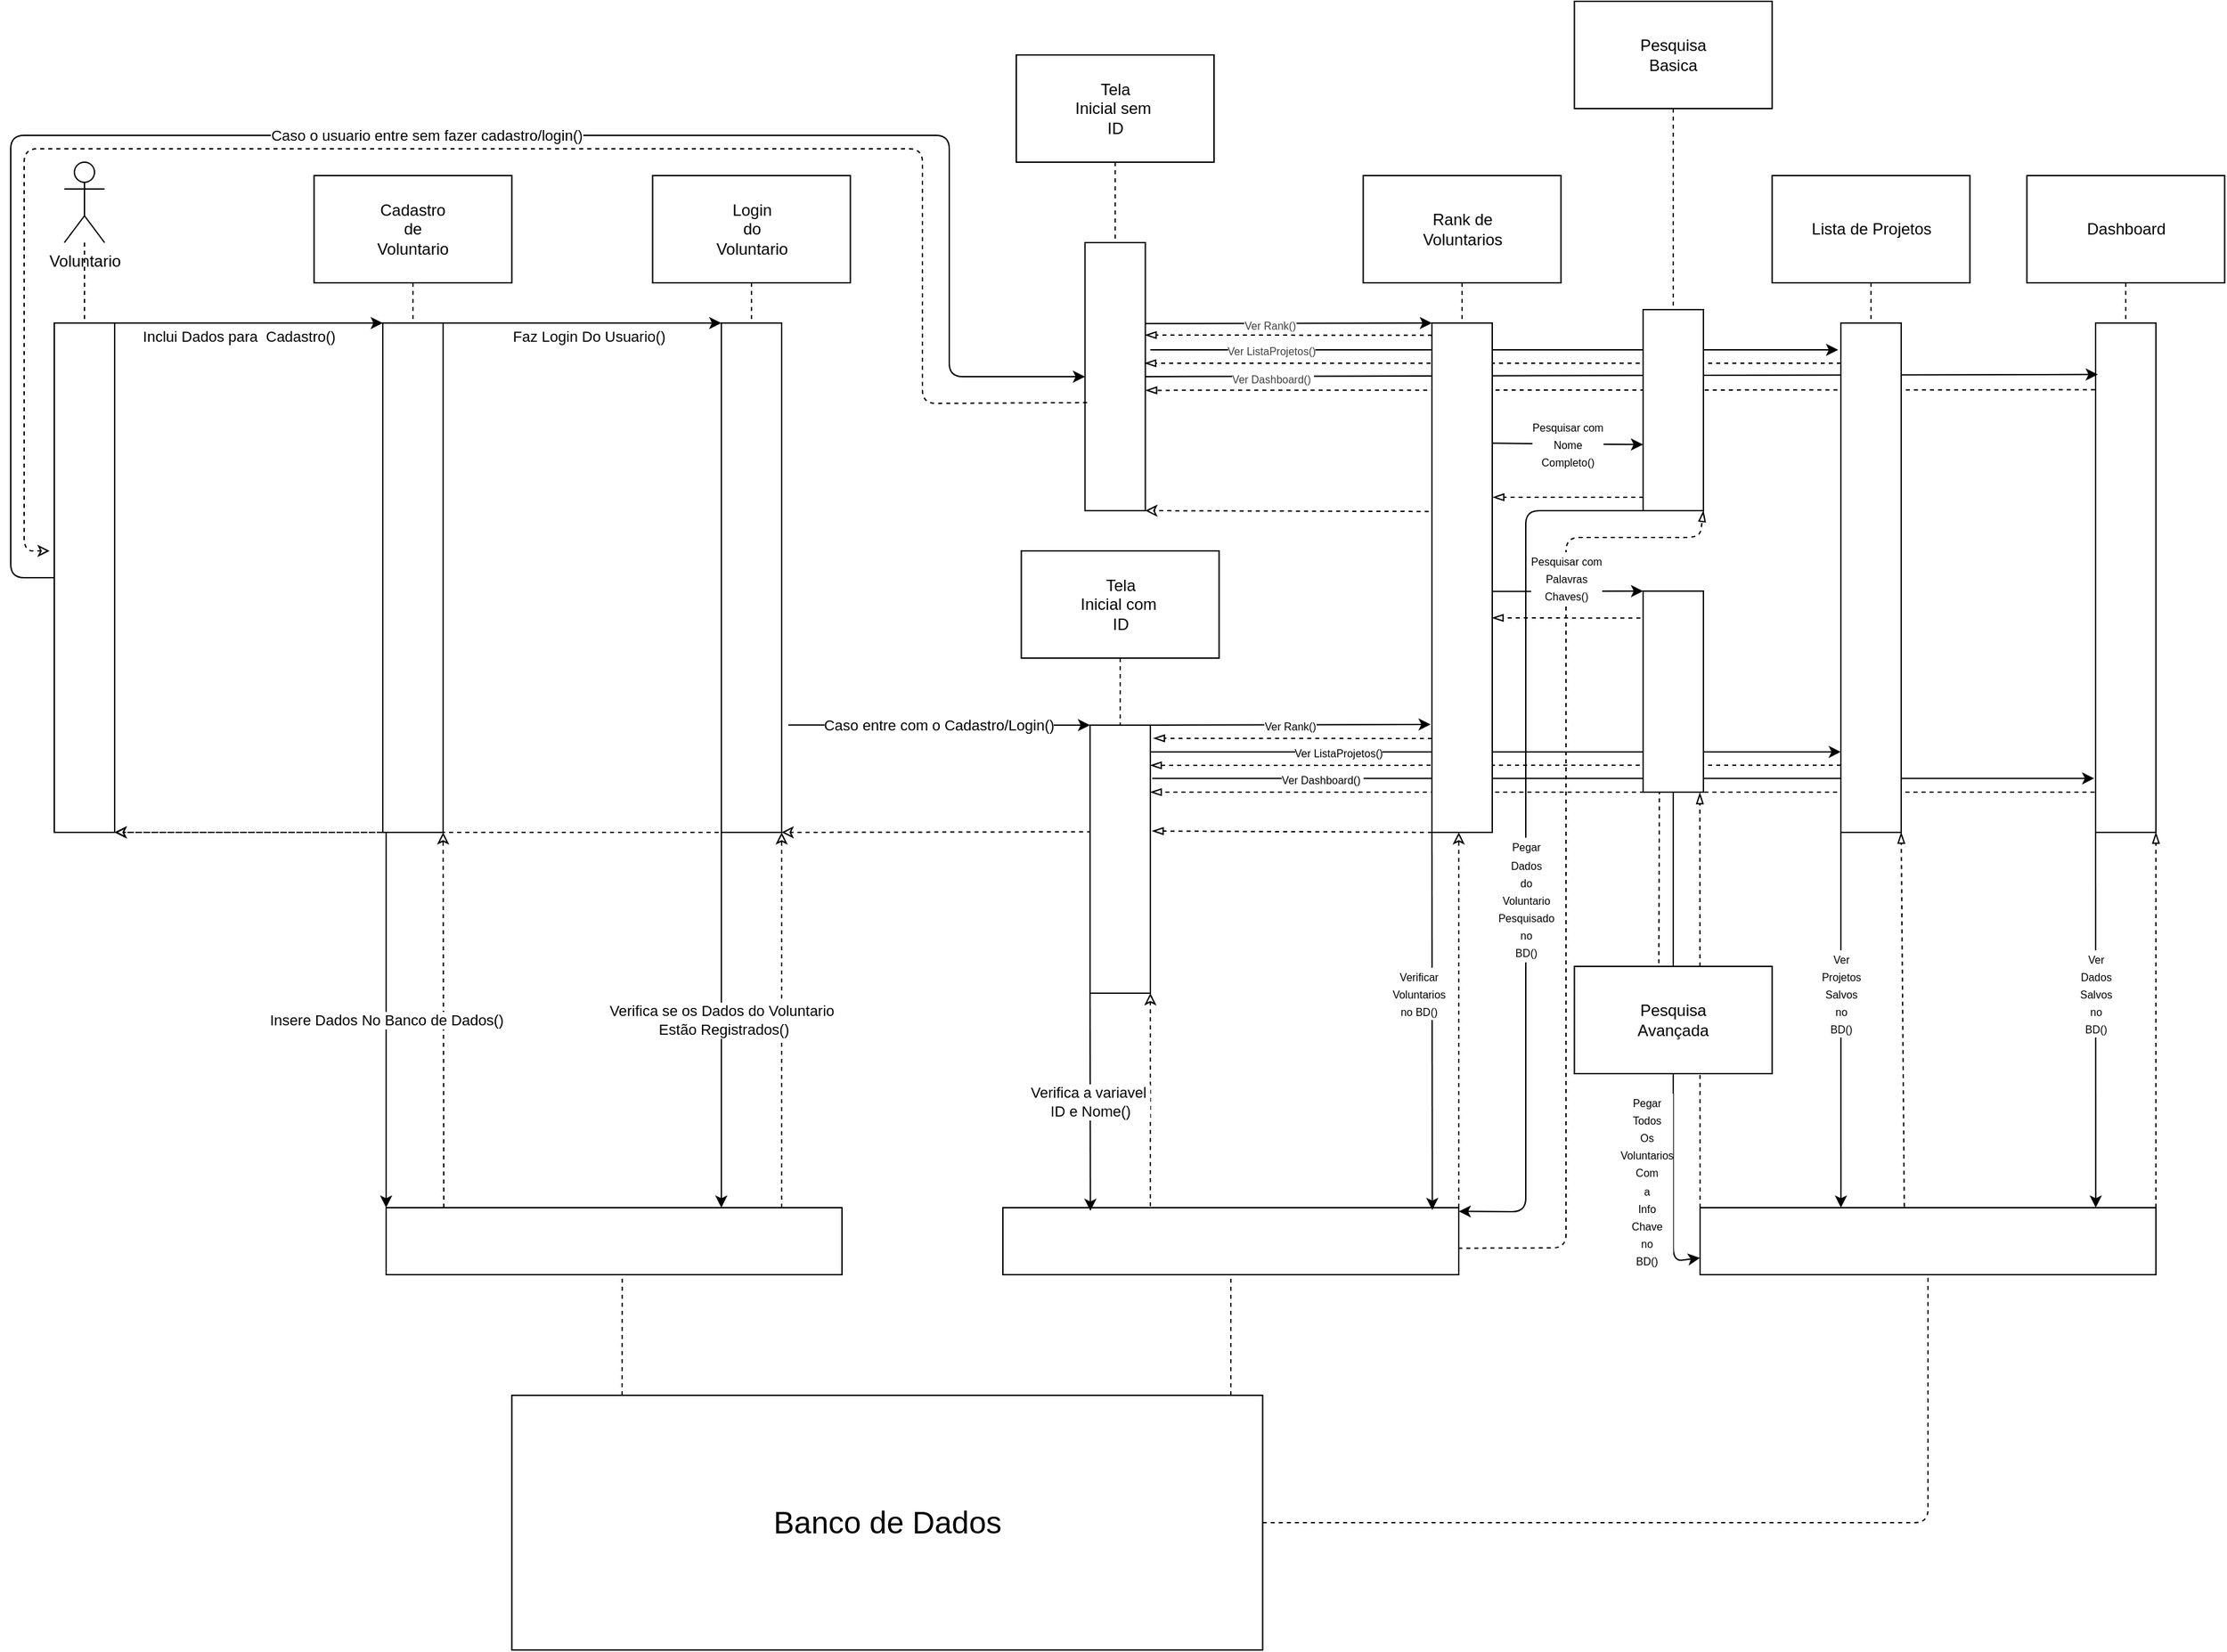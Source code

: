 <mxfile>
    <diagram id="aV4gu7ywYpkOvxbK-ieb" name="Page-1">
        <mxGraphModel dx="2660" dy="1298" grid="1" gridSize="10" guides="1" tooltips="1" connect="1" arrows="1" fold="1" page="1" pageScale="1" pageWidth="850" pageHeight="1100" math="0" shadow="0">
            <root>
                <mxCell id="0"/>
                <mxCell id="1" parent="0"/>
                <mxCell id="26" style="edgeStyle=none;html=1;entryX=0.5;entryY=0;entryDx=0;entryDy=0;dashed=1;endArrow=none;endFill=0;" edge="1" parent="1" source="2" target="25">
                    <mxGeometry relative="1" as="geometry"/>
                </mxCell>
                <mxCell id="2" value="Voluntario" style="shape=umlActor;verticalLabelPosition=bottom;verticalAlign=top;html=1;outlineConnect=0;" vertex="1" parent="1">
                    <mxGeometry x="40" y="150" width="30" height="60" as="geometry"/>
                </mxCell>
                <mxCell id="29" style="edgeStyle=none;html=1;entryX=1;entryY=1;entryDx=0;entryDy=0;dashed=1;endArrow=classic;endFill=0;" edge="1" parent="1" source="4" target="25">
                    <mxGeometry relative="1" as="geometry">
                        <Array as="points">
                            <mxPoint x="320" y="650"/>
                        </Array>
                    </mxGeometry>
                </mxCell>
                <mxCell id="37" style="edgeStyle=none;html=1;entryX=1;entryY=1;entryDx=0;entryDy=0;dashed=1;endArrow=classic;endFill=0;" edge="1" parent="1" source="5" target="25">
                    <mxGeometry relative="1" as="geometry">
                        <Array as="points">
                            <mxPoint x="570" y="650"/>
                        </Array>
                    </mxGeometry>
                </mxCell>
                <mxCell id="40" value="Caso entre com o Cadastro/Login()" style="edgeStyle=none;html=1;entryX=0;entryY=0;entryDx=0;entryDy=0;exitX=1.111;exitY=0.789;exitDx=0;exitDy=0;exitPerimeter=0;" edge="1" parent="1" source="5" target="17">
                    <mxGeometry relative="1" as="geometry"/>
                </mxCell>
                <mxCell id="5" value="" style="rounded=0;whiteSpace=wrap;html=1;" vertex="1" parent="1">
                    <mxGeometry x="530" y="270" width="45" height="380" as="geometry"/>
                </mxCell>
                <mxCell id="35" style="edgeStyle=none;html=1;entryX=1;entryY=1;entryDx=0;entryDy=0;dashed=1;endArrow=classic;endFill=0;" edge="1" parent="1" source="7" target="4">
                    <mxGeometry relative="1" as="geometry">
                        <Array as="points">
                            <mxPoint x="323" y="930"/>
                        </Array>
                    </mxGeometry>
                </mxCell>
                <mxCell id="36" style="edgeStyle=none;html=1;entryX=1;entryY=1;entryDx=0;entryDy=0;dashed=1;endArrow=classic;endFill=0;" edge="1" parent="1" source="7" target="5">
                    <mxGeometry relative="1" as="geometry">
                        <Array as="points">
                            <mxPoint x="575" y="930"/>
                        </Array>
                    </mxGeometry>
                </mxCell>
                <mxCell id="7" value="" style="rounded=0;whiteSpace=wrap;html=1;" vertex="1" parent="1">
                    <mxGeometry x="280" y="930" width="340" height="50" as="geometry"/>
                </mxCell>
                <mxCell id="49" style="edgeStyle=none;html=1;entryX=0;entryY=0;entryDx=0;entryDy=0;exitX=0.975;exitY=0.302;exitDx=0;exitDy=0;exitPerimeter=0;" edge="1" parent="1" source="8" target="9">
                    <mxGeometry relative="1" as="geometry"/>
                </mxCell>
                <mxCell id="84" value="&lt;span style=&quot;color: rgb(63, 63, 63); font-size: 8px;&quot;&gt;Ver Rank()&lt;/span&gt;" style="edgeLabel;html=1;align=center;verticalAlign=middle;resizable=0;points=[];" vertex="1" connectable="0" parent="49">
                    <mxGeometry x="-0.129" y="-1" relative="1" as="geometry">
                        <mxPoint as="offset"/>
                    </mxGeometry>
                </mxCell>
                <mxCell id="8" value="" style="rounded=0;whiteSpace=wrap;html=1;" vertex="1" parent="1">
                    <mxGeometry x="801.25" y="210" width="45" height="200" as="geometry"/>
                </mxCell>
                <mxCell id="50" style="edgeStyle=none;html=1;entryX=1;entryY=1;entryDx=0;entryDy=0;exitX=-0.053;exitY=0.37;exitDx=0;exitDy=0;exitPerimeter=0;dashed=1;endArrow=classic;endFill=0;" edge="1" parent="1" source="9" target="8">
                    <mxGeometry relative="1" as="geometry"/>
                </mxCell>
                <mxCell id="65" style="edgeStyle=none;html=1;entryX=1;entryY=0.25;entryDx=0;entryDy=0;exitX=-0.018;exitY=0.921;exitDx=0;exitDy=0;exitPerimeter=0;dashed=1;endArrow=blockThin;endFill=0;" edge="1" parent="1" source="10" target="17">
                    <mxGeometry relative="1" as="geometry"/>
                </mxCell>
                <mxCell id="10" value="" style="rounded=0;whiteSpace=wrap;html=1;" vertex="1" parent="1">
                    <mxGeometry x="1555" y="270" width="45" height="380" as="geometry"/>
                </mxCell>
                <mxCell id="27" style="edgeStyle=none;html=1;dashed=1;endArrow=none;endFill=0;" edge="1" parent="1" source="12" target="4">
                    <mxGeometry relative="1" as="geometry"/>
                </mxCell>
                <mxCell id="12" value="Cadastro&lt;div&gt;de&lt;/div&gt;&lt;div&gt;Voluntario&lt;/div&gt;" style="rounded=0;whiteSpace=wrap;html=1;" vertex="1" parent="1">
                    <mxGeometry x="226.25" y="160" width="147.5" height="80" as="geometry"/>
                </mxCell>
                <mxCell id="43" style="edgeStyle=none;html=1;entryX=1;entryY=1;entryDx=0;entryDy=0;dashed=1;endArrow=classic;endFill=0;" edge="1" parent="1" target="17">
                    <mxGeometry relative="1" as="geometry">
                        <mxPoint x="850" y="929" as="sourcePoint"/>
                    </mxGeometry>
                </mxCell>
                <mxCell id="100" style="edgeStyle=none;html=1;entryX=1;entryY=1;entryDx=0;entryDy=0;dashed=1;endArrow=blockThin;endFill=0;exitX=0.999;exitY=0.605;exitDx=0;exitDy=0;exitPerimeter=0;" edge="1" parent="1" source="13" target="90">
                    <mxGeometry relative="1" as="geometry">
                        <Array as="points">
                            <mxPoint x="1160" y="960"/>
                            <mxPoint x="1160" y="810"/>
                            <mxPoint x="1160" y="680"/>
                            <mxPoint x="1160" y="430"/>
                            <mxPoint x="1260" y="430"/>
                        </Array>
                    </mxGeometry>
                </mxCell>
                <mxCell id="13" value="" style="rounded=0;whiteSpace=wrap;html=1;" vertex="1" parent="1">
                    <mxGeometry x="740" y="930" width="340" height="50" as="geometry"/>
                </mxCell>
                <mxCell id="21" style="edgeStyle=none;html=1;dashed=1;endArrow=none;endFill=0;" edge="1" parent="1" source="14" target="5">
                    <mxGeometry relative="1" as="geometry"/>
                </mxCell>
                <mxCell id="14" value="Login&lt;br&gt;&lt;div&gt;do&lt;/div&gt;&lt;div&gt;Voluntario&lt;/div&gt;" style="rounded=0;whiteSpace=wrap;html=1;" vertex="1" parent="1">
                    <mxGeometry x="478.75" y="160" width="147.5" height="80" as="geometry"/>
                </mxCell>
                <mxCell id="19" style="edgeStyle=none;html=1;dashed=1;endArrow=none;endFill=0;" edge="1" parent="1" source="15" target="8">
                    <mxGeometry relative="1" as="geometry"/>
                </mxCell>
                <mxCell id="15" value="Tela&lt;div&gt;Inicial sem&amp;nbsp;&lt;/div&gt;&lt;div&gt;ID&lt;/div&gt;" style="rounded=0;whiteSpace=wrap;html=1;" vertex="1" parent="1">
                    <mxGeometry x="750" y="70" width="147.5" height="80" as="geometry"/>
                </mxCell>
                <mxCell id="20" style="edgeStyle=none;html=1;dashed=1;endArrow=none;endFill=0;" edge="1" parent="1" source="16" target="17">
                    <mxGeometry relative="1" as="geometry"/>
                </mxCell>
                <mxCell id="16" value="Tela&lt;div&gt;Inicial com&amp;nbsp;&lt;/div&gt;&lt;div&gt;ID&lt;/div&gt;" style="rounded=0;whiteSpace=wrap;html=1;" vertex="1" parent="1">
                    <mxGeometry x="753.75" y="440" width="147.5" height="80" as="geometry"/>
                </mxCell>
                <mxCell id="41" style="edgeStyle=none;html=1;exitX=0.018;exitY=0.398;exitDx=0;exitDy=0;exitPerimeter=0;dashed=1;endArrow=classic;endFill=0;entryX=1;entryY=1;entryDx=0;entryDy=0;" edge="1" parent="1" source="17" target="5">
                    <mxGeometry relative="1" as="geometry">
                        <mxPoint x="580" y="650" as="targetPoint"/>
                    </mxGeometry>
                </mxCell>
                <mxCell id="17" value="" style="rounded=0;whiteSpace=wrap;html=1;" vertex="1" parent="1">
                    <mxGeometry x="805" y="570" width="45" height="200" as="geometry"/>
                </mxCell>
                <mxCell id="22" style="edgeStyle=none;html=1;entryX=0.5;entryY=1;entryDx=0;entryDy=0;dashed=1;endArrow=none;endFill=0;" edge="1" parent="1" source="18" target="13">
                    <mxGeometry relative="1" as="geometry">
                        <Array as="points">
                            <mxPoint x="910" y="1070"/>
                        </Array>
                    </mxGeometry>
                </mxCell>
                <mxCell id="23" style="edgeStyle=none;html=1;entryX=0.518;entryY=1;entryDx=0;entryDy=0;endArrow=none;endFill=0;dashed=1;entryPerimeter=0;" edge="1" parent="1" source="18" target="7">
                    <mxGeometry relative="1" as="geometry">
                        <Array as="points">
                            <mxPoint x="456" y="1070"/>
                        </Array>
                    </mxGeometry>
                </mxCell>
                <mxCell id="48" style="edgeStyle=none;html=1;entryX=0.5;entryY=1;entryDx=0;entryDy=0;dashed=1;endArrow=none;endFill=0;" edge="1" parent="1" source="18" target="47">
                    <mxGeometry relative="1" as="geometry">
                        <Array as="points">
                            <mxPoint x="1430" y="1165"/>
                        </Array>
                    </mxGeometry>
                </mxCell>
                <mxCell id="18" value="&lt;font style=&quot;font-size: 23px;&quot;&gt;Banco de Dados&lt;/font&gt;" style="rounded=0;whiteSpace=wrap;html=1;" vertex="1" parent="1">
                    <mxGeometry x="373.75" y="1070" width="560" height="190" as="geometry"/>
                </mxCell>
                <mxCell id="28" value="Inclui Dados para&amp;nbsp; Cadastro()" style="edgeStyle=none;html=1;entryX=0;entryY=0;entryDx=0;entryDy=0;" edge="1" parent="1" source="25" target="4">
                    <mxGeometry x="0.011" y="-10" relative="1" as="geometry">
                        <Array as="points">
                            <mxPoint x="60" y="270"/>
                        </Array>
                        <mxPoint as="offset"/>
                    </mxGeometry>
                </mxCell>
                <mxCell id="31" value="Faz Login Do Usuario()" style="edgeStyle=none;html=1;entryX=0;entryY=0;entryDx=0;entryDy=0;" edge="1" parent="1" source="25" target="5">
                    <mxGeometry x="0.592" y="-10" relative="1" as="geometry">
                        <Array as="points">
                            <mxPoint x="40" y="270"/>
                        </Array>
                        <mxPoint x="1" as="offset"/>
                    </mxGeometry>
                </mxCell>
                <mxCell id="38" value="Caso o usuario entre sem fazer cadastro/login()" style="edgeStyle=none;html=1;entryX=0;entryY=0.5;entryDx=0;entryDy=0;" edge="1" parent="1" source="25" target="8">
                    <mxGeometry relative="1" as="geometry">
                        <Array as="points">
                            <mxPoint y="460"/>
                            <mxPoint y="130"/>
                            <mxPoint x="380" y="130"/>
                            <mxPoint x="700" y="130"/>
                            <mxPoint x="700" y="310"/>
                        </Array>
                    </mxGeometry>
                </mxCell>
                <mxCell id="25" value="" style="rounded=0;whiteSpace=wrap;html=1;" vertex="1" parent="1">
                    <mxGeometry x="32.5" y="270" width="45" height="380" as="geometry"/>
                </mxCell>
                <mxCell id="30" value="Insere Dados No Banco de Dados()" style="edgeStyle=none;html=1;entryX=0;entryY=0;entryDx=0;entryDy=0;" edge="1" parent="1" source="4" target="7">
                    <mxGeometry relative="1" as="geometry">
                        <Array as="points">
                            <mxPoint x="280" y="650"/>
                        </Array>
                    </mxGeometry>
                </mxCell>
                <mxCell id="33" value="Verifica se os Dados do Voluntario&lt;div&gt;&amp;nbsp;Estão Registrados()&lt;/div&gt;" style="edgeStyle=none;html=1;" edge="1" parent="1" source="5">
                    <mxGeometry relative="1" as="geometry">
                        <mxPoint x="530" y="930" as="targetPoint"/>
                        <Array as="points">
                            <mxPoint x="530" y="650"/>
                        </Array>
                    </mxGeometry>
                </mxCell>
                <mxCell id="39" style="edgeStyle=none;html=1;exitX=0.034;exitY=0.597;exitDx=0;exitDy=0;exitPerimeter=0;dashed=1;endArrow=classic;endFill=0;" edge="1" parent="1" source="8">
                    <mxGeometry relative="1" as="geometry">
                        <mxPoint x="29" y="440" as="targetPoint"/>
                        <Array as="points">
                            <mxPoint x="680" y="330"/>
                            <mxPoint x="680" y="140"/>
                            <mxPoint x="600" y="140"/>
                            <mxPoint x="310" y="140"/>
                            <mxPoint x="160" y="140"/>
                            <mxPoint x="10" y="140"/>
                            <mxPoint x="10" y="260"/>
                            <mxPoint x="10" y="440"/>
                        </Array>
                    </mxGeometry>
                </mxCell>
                <mxCell id="42" value="Verifica a variavel&amp;nbsp;&lt;div&gt;ID e Nome()&lt;/div&gt;" style="edgeStyle=none;html=1;entryX=0.192;entryY=0.048;entryDx=0;entryDy=0;entryPerimeter=0;exitX=0;exitY=1;exitDx=0;exitDy=0;" edge="1" parent="1" source="17" target="13">
                    <mxGeometry relative="1" as="geometry"/>
                </mxCell>
                <mxCell id="57" style="edgeStyle=none;html=1;entryX=0.5;entryY=0;entryDx=0;entryDy=0;dashed=1;endArrow=none;endFill=0;" edge="1" parent="1" source="44" target="9">
                    <mxGeometry relative="1" as="geometry"/>
                </mxCell>
                <mxCell id="44" value="Rank de&lt;div&gt;Voluntarios&lt;/div&gt;" style="rounded=0;whiteSpace=wrap;html=1;" vertex="1" parent="1">
                    <mxGeometry x="1008.75" y="160" width="147.5" height="80" as="geometry"/>
                </mxCell>
                <mxCell id="58" style="edgeStyle=none;html=1;dashed=1;endArrow=none;endFill=0;" edge="1" parent="1" source="45" target="11">
                    <mxGeometry relative="1" as="geometry"/>
                </mxCell>
                <mxCell id="45" value="Lista d&lt;span style=&quot;font-family: monospace; font-size: 0px; text-align: start; text-wrap-mode: nowrap;&quot;&gt;%3CmxGraphModel%3E%3Croot%3E%3CmxCell%20id%3D%220%22%2F%3E%3CmxCell%20id%3D%221%22%20parent%3D%220%22%2F%3E%3CmxCell%20id%3D%222%22%20value%3D%22Rank%20de%26lt%3Bdiv%26gt%3BVoluntarios%26lt%3B%2Fdiv%26gt%3B%22%20style%3D%22rounded%3D0%3BwhiteSpace%3Dwrap%3Bhtml%3D1%3B%22%20vertex%3D%221%22%20parent%3D%221%22%3E%3CmxGeometry%20x%3D%221008.75%22%20y%3D%22160%22%20width%3D%22147.5%22%20height%3D%2280%22%20as%3D%22geometry%22%2F%3E%3C%2FmxCell%3E%3C%2Froot%3E%3C%2FmxGraphModel%3E&lt;/span&gt;e Projetos" style="rounded=0;whiteSpace=wrap;html=1;" vertex="1" parent="1">
                    <mxGeometry x="1313.75" y="160" width="147.5" height="80" as="geometry"/>
                </mxCell>
                <mxCell id="59" style="edgeStyle=none;html=1;entryX=0.5;entryY=0;entryDx=0;entryDy=0;dashed=1;endArrow=none;endFill=0;" edge="1" parent="1" source="46" target="10">
                    <mxGeometry relative="1" as="geometry"/>
                </mxCell>
                <mxCell id="46" value="Dashboard" style="rounded=0;whiteSpace=wrap;html=1;" vertex="1" parent="1">
                    <mxGeometry x="1503.75" y="160" width="147.5" height="80" as="geometry"/>
                </mxCell>
                <mxCell id="78" style="edgeStyle=none;html=1;entryX=1;entryY=1;entryDx=0;entryDy=0;exitX=0.448;exitY=-0.013;exitDx=0;exitDy=0;exitPerimeter=0;dashed=1;endArrow=blockThin;endFill=0;" edge="1" parent="1" source="47" target="11">
                    <mxGeometry relative="1" as="geometry"/>
                </mxCell>
                <mxCell id="80" style="edgeStyle=none;html=1;entryX=1;entryY=1;entryDx=0;entryDy=0;exitX=1;exitY=0;exitDx=0;exitDy=0;dashed=1;endArrow=blockThin;endFill=0;" edge="1" parent="1" source="47" target="10">
                    <mxGeometry relative="1" as="geometry"/>
                </mxCell>
                <mxCell id="102" style="edgeStyle=none;html=1;entryX=0.941;entryY=1.003;entryDx=0;entryDy=0;exitX=0;exitY=0;exitDx=0;exitDy=0;entryPerimeter=0;dashed=1;endArrow=blockThin;endFill=0;" edge="1" parent="1" source="47" target="91">
                    <mxGeometry relative="1" as="geometry">
                        <Array as="points"/>
                    </mxGeometry>
                </mxCell>
                <mxCell id="47" value="" style="rounded=0;whiteSpace=wrap;html=1;" vertex="1" parent="1">
                    <mxGeometry x="1260" y="930" width="340" height="50" as="geometry"/>
                </mxCell>
                <mxCell id="51" value="&lt;font style=&quot;font-size: 8px;&quot;&gt;Ver Rank()&lt;/font&gt;" style="edgeStyle=none;html=1;entryX=-0.021;entryY=0.788;entryDx=0;entryDy=0;entryPerimeter=0;exitX=1;exitY=0;exitDx=0;exitDy=0;" edge="1" parent="1" source="17" target="9">
                    <mxGeometry relative="1" as="geometry"/>
                </mxCell>
                <mxCell id="52" style="edgeStyle=none;html=1;entryX=1.031;entryY=0.395;entryDx=0;entryDy=0;entryPerimeter=0;exitX=0;exitY=1;exitDx=0;exitDy=0;dashed=1;endArrow=blockThin;endFill=0;" edge="1" parent="1" source="9" target="17">
                    <mxGeometry relative="1" as="geometry"/>
                </mxCell>
                <mxCell id="54" style="edgeStyle=none;html=1;entryX=0.942;entryY=0.035;entryDx=0;entryDy=0;entryPerimeter=0;exitX=0;exitY=1;exitDx=0;exitDy=0;" edge="1" parent="1" source="9" target="13">
                    <mxGeometry relative="1" as="geometry"/>
                </mxCell>
                <mxCell id="76" value="&lt;font style=&quot;font-size: 8px;&quot;&gt;Verificar&lt;/font&gt;&lt;div&gt;&lt;font style=&quot;font-size: 8px;&quot;&gt;Voluntarios&lt;/font&gt;&lt;/div&gt;&lt;div&gt;&lt;font style=&quot;font-size: 8px;&quot;&gt;no BD()&lt;/font&gt;&lt;/div&gt;" style="edgeLabel;html=1;align=center;verticalAlign=middle;resizable=0;points=[];" vertex="1" connectable="0" parent="54">
                    <mxGeometry x="-0.159" relative="1" as="geometry">
                        <mxPoint x="-10" y="1" as="offset"/>
                    </mxGeometry>
                </mxCell>
                <mxCell id="60" style="edgeStyle=none;html=1;entryX=0;entryY=0.842;entryDx=0;entryDy=0;entryPerimeter=0;exitX=1;exitY=0.1;exitDx=0;exitDy=0;exitPerimeter=0;" edge="1" parent="1" source="17" target="11">
                    <mxGeometry relative="1" as="geometry">
                        <Array as="points"/>
                    </mxGeometry>
                </mxCell>
                <mxCell id="74" value="&lt;font style=&quot;font-size: 8px;&quot;&gt;Ver ListaProjetos()&lt;/font&gt;" style="edgeLabel;html=1;align=center;verticalAlign=middle;resizable=0;points=[];" vertex="1" connectable="0" parent="60">
                    <mxGeometry x="-0.526" y="-1" relative="1" as="geometry">
                        <mxPoint x="18" y="-1" as="offset"/>
                    </mxGeometry>
                </mxCell>
                <mxCell id="61" style="edgeStyle=none;html=1;entryX=1;entryY=0.15;entryDx=0;entryDy=0;entryPerimeter=0;exitX=0;exitY=0.868;exitDx=0;exitDy=0;exitPerimeter=0;dashed=1;endArrow=blockThin;endFill=0;" edge="1" parent="1" source="11" target="17">
                    <mxGeometry relative="1" as="geometry"/>
                </mxCell>
                <mxCell id="63" style="edgeStyle=none;html=1;entryX=0.991;entryY=0.45;entryDx=0;entryDy=0;entryPerimeter=0;exitX=0;exitY=0.079;exitDx=0;exitDy=0;exitPerimeter=0;dashed=1;endArrow=blockThin;endFill=0;" edge="1" parent="1" source="11" target="8">
                    <mxGeometry relative="1" as="geometry"/>
                </mxCell>
                <mxCell id="64" style="edgeStyle=none;html=1;entryX=-0.023;entryY=0.894;entryDx=0;entryDy=0;entryPerimeter=0;exitX=1.03;exitY=0.199;exitDx=0;exitDy=0;exitPerimeter=0;" edge="1" parent="1" source="17" target="10">
                    <mxGeometry relative="1" as="geometry"/>
                </mxCell>
                <mxCell id="75" value="&lt;font style=&quot;font-size: 8px;&quot;&gt;Ver Dashboard()&amp;nbsp;&lt;/font&gt;" style="edgeLabel;html=1;align=center;verticalAlign=middle;resizable=0;points=[];" vertex="1" connectable="0" parent="64">
                    <mxGeometry x="-0.712" relative="1" as="geometry">
                        <mxPoint x="25" as="offset"/>
                    </mxGeometry>
                </mxCell>
                <mxCell id="4" value="" style="rounded=0;whiteSpace=wrap;html=1;" vertex="1" parent="1">
                    <mxGeometry x="277.5" y="270" width="45" height="380" as="geometry"/>
                </mxCell>
                <mxCell id="66" style="edgeStyle=none;html=1;entryX=0.037;entryY=0.101;entryDx=0;entryDy=0;entryPerimeter=0;" edge="1" parent="1" source="8" target="10">
                    <mxGeometry relative="1" as="geometry"/>
                </mxCell>
                <mxCell id="86" value="&lt;span style=&quot;color: rgb(63, 63, 63); font-size: 8px;&quot;&gt;Ver Dashboard()&amp;nbsp;&lt;/span&gt;" style="edgeLabel;html=1;align=center;verticalAlign=middle;resizable=0;points=[];" vertex="1" connectable="0" parent="66">
                    <mxGeometry x="-0.736" y="-1" relative="1" as="geometry">
                        <mxPoint as="offset"/>
                    </mxGeometry>
                </mxCell>
                <mxCell id="67" style="edgeStyle=none;html=1;exitX=-0.012;exitY=0.131;exitDx=0;exitDy=0;exitPerimeter=0;dashed=1;endArrow=blockThin;endFill=0;entryX=1.007;entryY=0.551;entryDx=0;entryDy=0;entryPerimeter=0;" edge="1" parent="1" source="10" target="8">
                    <mxGeometry relative="1" as="geometry">
                        <mxPoint x="850" y="320" as="targetPoint"/>
                    </mxGeometry>
                </mxCell>
                <mxCell id="11" value="" style="rounded=0;whiteSpace=wrap;html=1;" vertex="1" parent="1">
                    <mxGeometry x="1365" y="270" width="45" height="380" as="geometry"/>
                </mxCell>
                <mxCell id="68" style="edgeStyle=none;html=1;entryX=1.052;entryY=0.049;entryDx=0;entryDy=0;entryPerimeter=0;dashed=1;endArrow=blockThin;endFill=0;" edge="1" parent="1" target="17">
                    <mxGeometry relative="1" as="geometry">
                        <mxPoint x="1060" y="580" as="sourcePoint"/>
                    </mxGeometry>
                </mxCell>
                <mxCell id="72" style="edgeStyle=none;html=1;entryX=0.998;entryY=0.345;entryDx=0;entryDy=0;entryPerimeter=0;exitX=0;exitY=0.024;exitDx=0;exitDy=0;exitPerimeter=0;dashed=1;endArrow=blockThin;endFill=0;" edge="1" parent="1" source="9" target="8">
                    <mxGeometry relative="1" as="geometry"/>
                </mxCell>
                <mxCell id="56" style="edgeStyle=none;html=1;exitX=1;exitY=0;exitDx=0;exitDy=0;dashed=1;endArrow=classic;endFill=0;" edge="1" parent="1" source="13">
                    <mxGeometry relative="1" as="geometry">
                        <mxPoint x="1080" y="650" as="targetPoint"/>
                    </mxGeometry>
                </mxCell>
                <mxCell id="77" style="edgeStyle=none;html=1;entryX=0.309;entryY=0;entryDx=0;entryDy=0;entryPerimeter=0;exitX=0;exitY=1;exitDx=0;exitDy=0;" edge="1" parent="1" source="11" target="47">
                    <mxGeometry relative="1" as="geometry"/>
                </mxCell>
                <mxCell id="82" value="&lt;font style=&quot;font-size: 8px;&quot;&gt;Ver&lt;/font&gt;&lt;div&gt;&lt;font style=&quot;font-size: 8px;&quot;&gt;Projetos&lt;/font&gt;&lt;/div&gt;&lt;div&gt;&lt;font style=&quot;font-size: 8px;&quot;&gt;Salvos&lt;/font&gt;&lt;/div&gt;&lt;div&gt;&lt;font style=&quot;font-size: 8px;&quot;&gt;no&lt;/font&gt;&lt;/div&gt;&lt;div&gt;&lt;font style=&quot;font-size: 8px;&quot;&gt;BD()&lt;/font&gt;&lt;/div&gt;" style="edgeLabel;html=1;align=center;verticalAlign=middle;resizable=0;points=[];" vertex="1" connectable="0" parent="77">
                    <mxGeometry x="-0.153" y="1" relative="1" as="geometry">
                        <mxPoint x="-1" y="1" as="offset"/>
                    </mxGeometry>
                </mxCell>
                <mxCell id="79" value="&lt;font style=&quot;font-size: 8px;&quot;&gt;Ver&lt;/font&gt;&lt;div&gt;&lt;font style=&quot;font-size: 8px;&quot;&gt;Dados&lt;/font&gt;&lt;/div&gt;&lt;div&gt;&lt;font style=&quot;font-size: 8px;&quot;&gt;Salvos&lt;/font&gt;&lt;/div&gt;&lt;div&gt;&lt;font style=&quot;font-size: 8px;&quot;&gt;no&lt;/font&gt;&lt;/div&gt;&lt;div&gt;&lt;font style=&quot;font-size: 8px;&quot;&gt;BD()&lt;/font&gt;&lt;/div&gt;" style="edgeStyle=none;html=1;entryX=0.868;entryY=0;entryDx=0;entryDy=0;entryPerimeter=0;exitX=0;exitY=1;exitDx=0;exitDy=0;" edge="1" parent="1" source="10" target="47">
                    <mxGeometry x="-0.143" relative="1" as="geometry">
                        <mxPoint as="offset"/>
                    </mxGeometry>
                </mxCell>
                <mxCell id="83" style="edgeStyle=none;html=1;" edge="1" parent="1">
                    <mxGeometry relative="1" as="geometry">
                        <mxPoint x="850" y="290" as="sourcePoint"/>
                        <mxPoint x="1363" y="290" as="targetPoint"/>
                    </mxGeometry>
                </mxCell>
                <mxCell id="85" value="&lt;span style=&quot;color: rgb(63, 63, 63); font-size: 8px;&quot;&gt;Ver ListaProjetos()&lt;/span&gt;" style="edgeLabel;html=1;align=center;verticalAlign=middle;resizable=0;points=[];" vertex="1" connectable="0" parent="83">
                    <mxGeometry x="-0.65" relative="1" as="geometry">
                        <mxPoint as="offset"/>
                    </mxGeometry>
                </mxCell>
                <mxCell id="96" value="&lt;font style=&quot;font-size: 8px;&quot;&gt;Pesquisar com&lt;/font&gt;&lt;div&gt;&lt;font style=&quot;font-size: 8px;&quot;&gt;Palavras&lt;/font&gt;&lt;/div&gt;&lt;div&gt;&lt;font style=&quot;font-size: 8px;&quot;&gt;Chaves()&lt;/font&gt;&lt;/div&gt;" style="edgeStyle=none;html=1;entryX=0;entryY=0;entryDx=0;entryDy=0;exitX=1.005;exitY=0.527;exitDx=0;exitDy=0;exitPerimeter=0;" edge="1" parent="1" source="9" target="91">
                    <mxGeometry x="-0.024" y="10" relative="1" as="geometry">
                        <mxPoint as="offset"/>
                    </mxGeometry>
                </mxCell>
                <mxCell id="9" value="" style="rounded=0;whiteSpace=wrap;html=1;" vertex="1" parent="1">
                    <mxGeometry x="1060" y="270" width="45" height="380" as="geometry"/>
                </mxCell>
                <mxCell id="93" style="edgeStyle=none;html=1;dashed=1;endArrow=none;endFill=0;" edge="1" parent="1" source="87" target="90">
                    <mxGeometry relative="1" as="geometry"/>
                </mxCell>
                <mxCell id="87" value="Pesquisa&lt;div&gt;Basica&lt;/div&gt;" style="rounded=0;whiteSpace=wrap;html=1;" vertex="1" parent="1">
                    <mxGeometry x="1166.25" y="30" width="147.5" height="80" as="geometry"/>
                </mxCell>
                <mxCell id="92" style="edgeStyle=none;html=1;dashed=1;endArrow=none;endFill=0;entryX=0.27;entryY=0.981;entryDx=0;entryDy=0;entryPerimeter=0;exitX=0.427;exitY=-0.03;exitDx=0;exitDy=0;exitPerimeter=0;" edge="1" parent="1" source="89" target="91">
                    <mxGeometry relative="1" as="geometry"/>
                </mxCell>
                <mxCell id="99" value="&lt;font style=&quot;font-size: 8px;&quot;&gt;Pegar&lt;/font&gt;&lt;div&gt;&lt;font style=&quot;font-size: 8px;&quot;&gt;Dados&lt;/font&gt;&lt;/div&gt;&lt;div&gt;&lt;font style=&quot;font-size: 8px;&quot;&gt;do&lt;/font&gt;&lt;/div&gt;&lt;div&gt;&lt;font style=&quot;font-size: 8px;&quot;&gt;Voluntario&lt;/font&gt;&lt;/div&gt;&lt;div&gt;&lt;font style=&quot;font-size: 8px;&quot;&gt;Pesquisado&lt;/font&gt;&lt;/div&gt;&lt;div&gt;&lt;font style=&quot;font-size: 8px;&quot;&gt;no&lt;/font&gt;&lt;/div&gt;&lt;div&gt;&lt;font style=&quot;font-size: 8px;&quot;&gt;BD()&lt;/font&gt;&lt;/div&gt;" style="edgeStyle=none;html=1;exitX=0;exitY=1;exitDx=0;exitDy=0;" edge="1" parent="1" source="90">
                    <mxGeometry x="0.143" relative="1" as="geometry">
                        <mxPoint x="1080" y="932.759" as="targetPoint"/>
                        <Array as="points">
                            <mxPoint x="1130" y="410"/>
                            <mxPoint x="1130" y="670"/>
                            <mxPoint x="1130" y="933"/>
                        </Array>
                        <mxPoint as="offset"/>
                    </mxGeometry>
                </mxCell>
                <mxCell id="90" value="" style="rounded=0;whiteSpace=wrap;html=1;" vertex="1" parent="1">
                    <mxGeometry x="1217.5" y="260" width="45" height="150" as="geometry"/>
                </mxCell>
                <mxCell id="101" value="&lt;font style=&quot;font-size: 8px;&quot;&gt;Pegar&lt;/font&gt;&lt;div&gt;&lt;font style=&quot;font-size: 8px;&quot;&gt;Todos&lt;/font&gt;&lt;/div&gt;&lt;div&gt;&lt;font style=&quot;font-size: 8px;&quot;&gt;Os&lt;/font&gt;&lt;/div&gt;&lt;div&gt;&lt;font style=&quot;font-size: 8px;&quot;&gt;Voluntarios&lt;/font&gt;&lt;/div&gt;&lt;div&gt;&lt;font style=&quot;font-size: 8px;&quot;&gt;Com&lt;/font&gt;&lt;/div&gt;&lt;div&gt;&lt;font style=&quot;font-size: 8px;&quot;&gt;a&lt;/font&gt;&lt;/div&gt;&lt;div&gt;&lt;font style=&quot;font-size: 8px;&quot;&gt;Info&lt;/font&gt;&lt;/div&gt;&lt;div&gt;&lt;font style=&quot;font-size: 8px;&quot;&gt;Chave&lt;/font&gt;&lt;/div&gt;&lt;div&gt;&lt;font style=&quot;font-size: 8px;&quot;&gt;no&lt;/font&gt;&lt;/div&gt;&lt;div&gt;&lt;font style=&quot;font-size: 8px;&quot;&gt;BD()&lt;/font&gt;&lt;/div&gt;" style="edgeStyle=none;html=1;entryX=0;entryY=0.75;entryDx=0;entryDy=0;" edge="1" parent="1" source="91" target="47">
                    <mxGeometry x="0.567" y="-20" relative="1" as="geometry">
                        <Array as="points">
                            <mxPoint x="1240" y="970"/>
                        </Array>
                        <mxPoint as="offset"/>
                    </mxGeometry>
                </mxCell>
                <mxCell id="91" value="" style="rounded=0;whiteSpace=wrap;html=1;" vertex="1" parent="1">
                    <mxGeometry x="1217.5" y="470" width="45" height="150" as="geometry"/>
                </mxCell>
                <mxCell id="94" value="&lt;font style=&quot;font-size: 8px;&quot;&gt;Pesquisar com&lt;/font&gt;&lt;div&gt;&lt;font style=&quot;font-size: 8px;&quot;&gt;Nome&lt;/font&gt;&lt;/div&gt;&lt;div&gt;&lt;font style=&quot;font-size: 8px;&quot;&gt;Completo()&lt;/font&gt;&lt;/div&gt;" style="edgeStyle=none;html=1;entryX=-0.001;entryY=0.671;entryDx=0;entryDy=0;entryPerimeter=0;exitX=0.998;exitY=0.236;exitDx=0;exitDy=0;exitPerimeter=0;" edge="1" parent="1" source="9" target="90">
                    <mxGeometry relative="1" as="geometry">
                        <mxPoint x="1110" y="360" as="sourcePoint"/>
                    </mxGeometry>
                </mxCell>
                <mxCell id="95" style="edgeStyle=none;html=1;entryX=1.011;entryY=0.342;entryDx=0;entryDy=0;entryPerimeter=0;exitX=0.004;exitY=0.933;exitDx=0;exitDy=0;exitPerimeter=0;dashed=1;endArrow=blockThin;endFill=0;" edge="1" parent="1" source="90" target="9">
                    <mxGeometry relative="1" as="geometry"/>
                </mxCell>
                <mxCell id="97" style="edgeStyle=none;html=1;entryX=0.999;entryY=0.579;entryDx=0;entryDy=0;entryPerimeter=0;exitX=-0.044;exitY=0.134;exitDx=0;exitDy=0;exitPerimeter=0;dashed=1;endArrow=blockThin;endFill=0;" edge="1" parent="1" source="91" target="9">
                    <mxGeometry relative="1" as="geometry"/>
                </mxCell>
                <mxCell id="89" value="Pesquisa&lt;div&gt;Avançada&lt;/div&gt;" style="rounded=0;whiteSpace=wrap;html=1;" vertex="1" parent="1">
                    <mxGeometry x="1166.25" y="750" width="147.5" height="80" as="geometry"/>
                </mxCell>
            </root>
        </mxGraphModel>
    </diagram>
</mxfile>